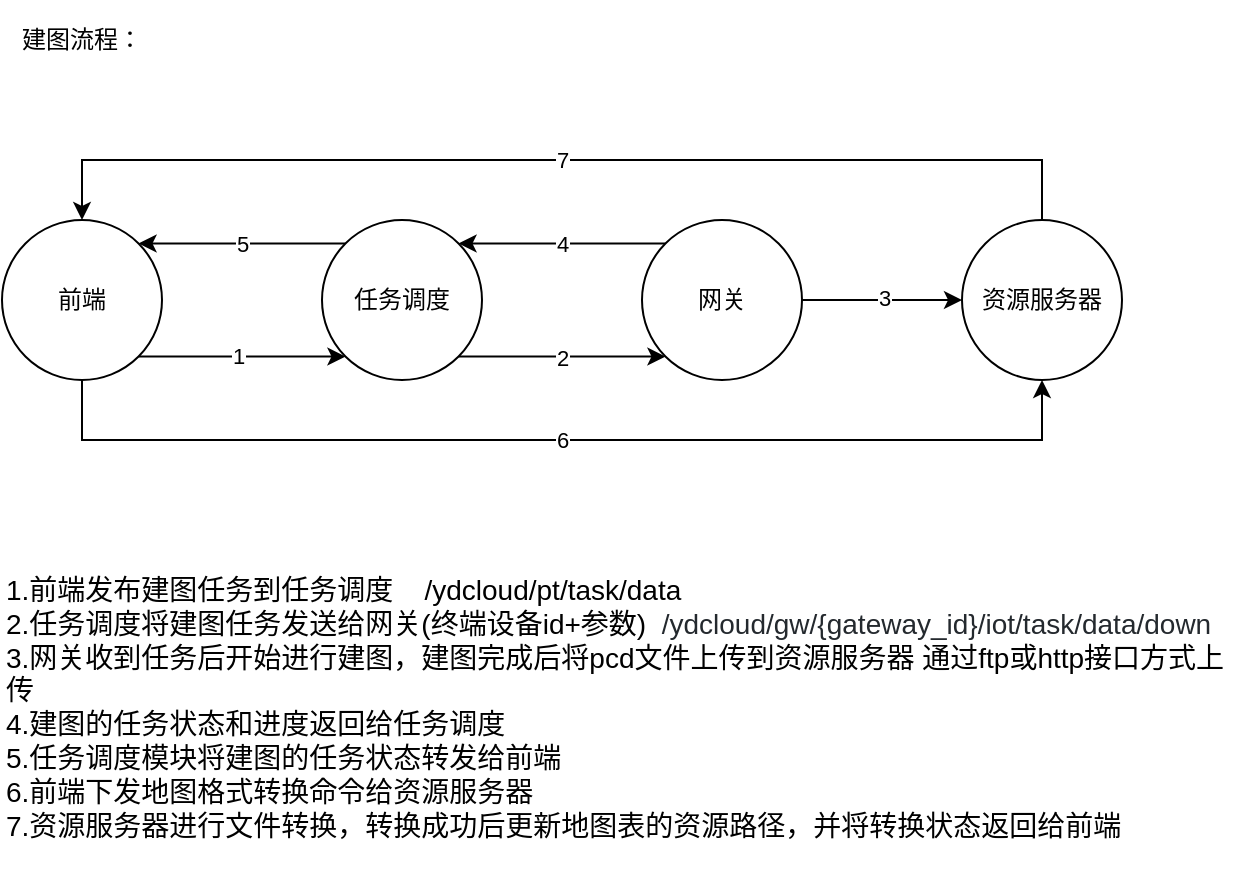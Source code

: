 <mxfile version="14.8.6" type="github">
  <diagram id="g7DShIPE9myxs7cQCo8G" name="Page-1">
    <mxGraphModel dx="1426" dy="684" grid="1" gridSize="10" guides="1" tooltips="1" connect="1" arrows="1" fold="1" page="1" pageScale="1" pageWidth="827" pageHeight="1169" math="0" shadow="0">
      <root>
        <mxCell id="0" />
        <mxCell id="1" parent="0" />
        <mxCell id="bnO3rSalis2aoiANEbuE-3" value="" style="edgeStyle=orthogonalEdgeStyle;rounded=0;orthogonalLoop=1;jettySize=auto;html=1;exitX=1;exitY=1;exitDx=0;exitDy=0;entryX=0;entryY=1;entryDx=0;entryDy=0;" parent="1" source="bnO3rSalis2aoiANEbuE-1" target="bnO3rSalis2aoiANEbuE-2" edge="1">
          <mxGeometry relative="1" as="geometry" />
        </mxCell>
        <mxCell id="bnO3rSalis2aoiANEbuE-4" value="1" style="edgeLabel;html=1;align=center;verticalAlign=middle;resizable=0;points=[];" parent="bnO3rSalis2aoiANEbuE-3" vertex="1" connectable="0">
          <mxGeometry x="-0.05" y="1" relative="1" as="geometry">
            <mxPoint as="offset" />
          </mxGeometry>
        </mxCell>
        <mxCell id="diJYGg4Zcv_C8yExAffO-6" value="6" style="edgeStyle=orthogonalEdgeStyle;rounded=0;orthogonalLoop=1;jettySize=auto;html=1;exitX=0.5;exitY=1;exitDx=0;exitDy=0;entryX=0.5;entryY=1;entryDx=0;entryDy=0;" edge="1" parent="1" source="bnO3rSalis2aoiANEbuE-1" target="bnO3rSalis2aoiANEbuE-11">
          <mxGeometry relative="1" as="geometry">
            <Array as="points">
              <mxPoint x="150" y="340" />
              <mxPoint x="630" y="340" />
            </Array>
          </mxGeometry>
        </mxCell>
        <mxCell id="bnO3rSalis2aoiANEbuE-1" value="前端" style="ellipse;whiteSpace=wrap;html=1;aspect=fixed;" parent="1" vertex="1">
          <mxGeometry x="110" y="230" width="80" height="80" as="geometry" />
        </mxCell>
        <mxCell id="bnO3rSalis2aoiANEbuE-7" value="" style="edgeStyle=orthogonalEdgeStyle;rounded=0;orthogonalLoop=1;jettySize=auto;html=1;exitX=1;exitY=1;exitDx=0;exitDy=0;entryX=0;entryY=1;entryDx=0;entryDy=0;" parent="1" source="bnO3rSalis2aoiANEbuE-2" target="bnO3rSalis2aoiANEbuE-6" edge="1">
          <mxGeometry relative="1" as="geometry" />
        </mxCell>
        <mxCell id="bnO3rSalis2aoiANEbuE-8" value="2" style="edgeLabel;html=1;align=center;verticalAlign=middle;resizable=0;points=[];" parent="bnO3rSalis2aoiANEbuE-7" vertex="1" connectable="0">
          <mxGeometry relative="1" as="geometry">
            <mxPoint as="offset" />
          </mxGeometry>
        </mxCell>
        <mxCell id="diJYGg4Zcv_C8yExAffO-8" value="5" style="edgeStyle=orthogonalEdgeStyle;rounded=0;orthogonalLoop=1;jettySize=auto;html=1;exitX=0;exitY=0;exitDx=0;exitDy=0;entryX=1;entryY=0;entryDx=0;entryDy=0;" edge="1" parent="1" source="bnO3rSalis2aoiANEbuE-2" target="bnO3rSalis2aoiANEbuE-1">
          <mxGeometry relative="1" as="geometry" />
        </mxCell>
        <mxCell id="bnO3rSalis2aoiANEbuE-2" value="任务调度" style="ellipse;whiteSpace=wrap;html=1;aspect=fixed;" parent="1" vertex="1">
          <mxGeometry x="270" y="230" width="80" height="80" as="geometry" />
        </mxCell>
        <mxCell id="bnO3rSalis2aoiANEbuE-12" value="" style="edgeStyle=orthogonalEdgeStyle;rounded=0;orthogonalLoop=1;jettySize=auto;html=1;" parent="1" source="bnO3rSalis2aoiANEbuE-6" target="bnO3rSalis2aoiANEbuE-11" edge="1">
          <mxGeometry relative="1" as="geometry" />
        </mxCell>
        <mxCell id="bnO3rSalis2aoiANEbuE-15" value="3" style="edgeLabel;html=1;align=center;verticalAlign=middle;resizable=0;points=[];" parent="bnO3rSalis2aoiANEbuE-12" vertex="1" connectable="0">
          <mxGeometry x="0.025" y="1" relative="1" as="geometry">
            <mxPoint as="offset" />
          </mxGeometry>
        </mxCell>
        <mxCell id="diJYGg4Zcv_C8yExAffO-9" value="4" style="edgeStyle=orthogonalEdgeStyle;rounded=0;orthogonalLoop=1;jettySize=auto;html=1;exitX=0;exitY=0;exitDx=0;exitDy=0;entryX=1;entryY=0;entryDx=0;entryDy=0;" edge="1" parent="1" source="bnO3rSalis2aoiANEbuE-6" target="bnO3rSalis2aoiANEbuE-2">
          <mxGeometry relative="1" as="geometry" />
        </mxCell>
        <mxCell id="bnO3rSalis2aoiANEbuE-6" value="网关" style="ellipse;whiteSpace=wrap;html=1;aspect=fixed;" parent="1" vertex="1">
          <mxGeometry x="430" y="230" width="80" height="80" as="geometry" />
        </mxCell>
        <mxCell id="diJYGg4Zcv_C8yExAffO-7" value="7" style="edgeStyle=orthogonalEdgeStyle;rounded=0;orthogonalLoop=1;jettySize=auto;html=1;exitX=0.5;exitY=0;exitDx=0;exitDy=0;entryX=0.5;entryY=0;entryDx=0;entryDy=0;" edge="1" parent="1" source="bnO3rSalis2aoiANEbuE-11" target="bnO3rSalis2aoiANEbuE-1">
          <mxGeometry relative="1" as="geometry">
            <Array as="points">
              <mxPoint x="630" y="200" />
              <mxPoint x="150" y="200" />
            </Array>
          </mxGeometry>
        </mxCell>
        <mxCell id="bnO3rSalis2aoiANEbuE-11" value="资源服务器" style="ellipse;whiteSpace=wrap;html=1;aspect=fixed;" parent="1" vertex="1">
          <mxGeometry x="590" y="230" width="80" height="80" as="geometry" />
        </mxCell>
        <mxCell id="bnO3rSalis2aoiANEbuE-21" value="建图流程：" style="text;html=1;strokeColor=none;fillColor=none;align=center;verticalAlign=middle;whiteSpace=wrap;rounded=0;" parent="1" vertex="1">
          <mxGeometry x="110" y="120" width="80" height="40" as="geometry" />
        </mxCell>
        <mxCell id="diJYGg4Zcv_C8yExAffO-4" value="&lt;font style=&quot;font-size: 14px&quot;&gt;1.前端发布建图任务到任务调度&amp;nbsp; &amp;nbsp;&amp;nbsp;/ydcloud/pt/task/data&lt;br&gt;2.任务调度将建图任务发送给网关(终端设备id+参数)&amp;nbsp;&amp;nbsp;&lt;span style=&quot;color: rgb(36 , 41 , 46) ; background-color: rgb(255 , 255 , 255)&quot;&gt;/ydcloud/gw/{gateway_id}/iot/task/data/down&lt;br&gt;&lt;/span&gt;3.网关收到任务后开始进行建图，建图完成后将pcd文件上传到资源服务器 通过ftp或http接口方式上传&lt;br&gt;4.建图的任务状态和进度返回给任务调度&lt;br&gt;5.任务调度模块将建图的任务状态转发给前端&lt;br&gt;6.前端下发地图格式转换命令给资源服务器&lt;br&gt;7.资源服务器进行文件转换，转换成功后更新地图表的资源路径，并将转换状态返回给前端&lt;br&gt;&lt;br&gt;&lt;/font&gt;" style="text;html=1;strokeColor=none;fillColor=none;align=left;verticalAlign=top;whiteSpace=wrap;rounded=0;horizontal=1;spacing=2;rotation=0;" vertex="1" parent="1">
          <mxGeometry x="110" y="400" width="620" height="140" as="geometry" />
        </mxCell>
      </root>
    </mxGraphModel>
  </diagram>
</mxfile>
